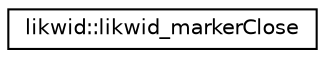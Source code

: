 digraph "Graphical Class Hierarchy"
{
  edge [fontname="Helvetica",fontsize="10",labelfontname="Helvetica",labelfontsize="10"];
  node [fontname="Helvetica",fontsize="10",shape=record];
  rankdir="LR";
  Node1 [label="likwid::likwid_markerClose",height=0.2,width=0.4,color="black", fillcolor="white", style="filled",URL="$interfacelikwid_1_1likwid__markerClose.html",tooltip="Close the Likwid Marker API Close the Likwid Marker API and write measured results to temporary file ..."];
}

